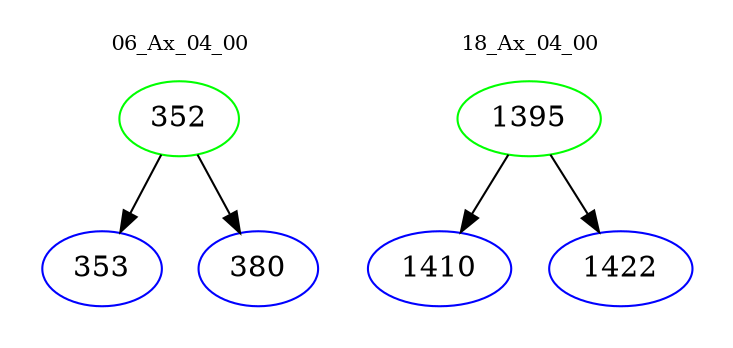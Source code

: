 digraph{
subgraph cluster_0 {
color = white
label = "06_Ax_04_00";
fontsize=10;
T0_352 [label="352", color="green"]
T0_352 -> T0_353 [color="black"]
T0_353 [label="353", color="blue"]
T0_352 -> T0_380 [color="black"]
T0_380 [label="380", color="blue"]
}
subgraph cluster_1 {
color = white
label = "18_Ax_04_00";
fontsize=10;
T1_1395 [label="1395", color="green"]
T1_1395 -> T1_1410 [color="black"]
T1_1410 [label="1410", color="blue"]
T1_1395 -> T1_1422 [color="black"]
T1_1422 [label="1422", color="blue"]
}
}
